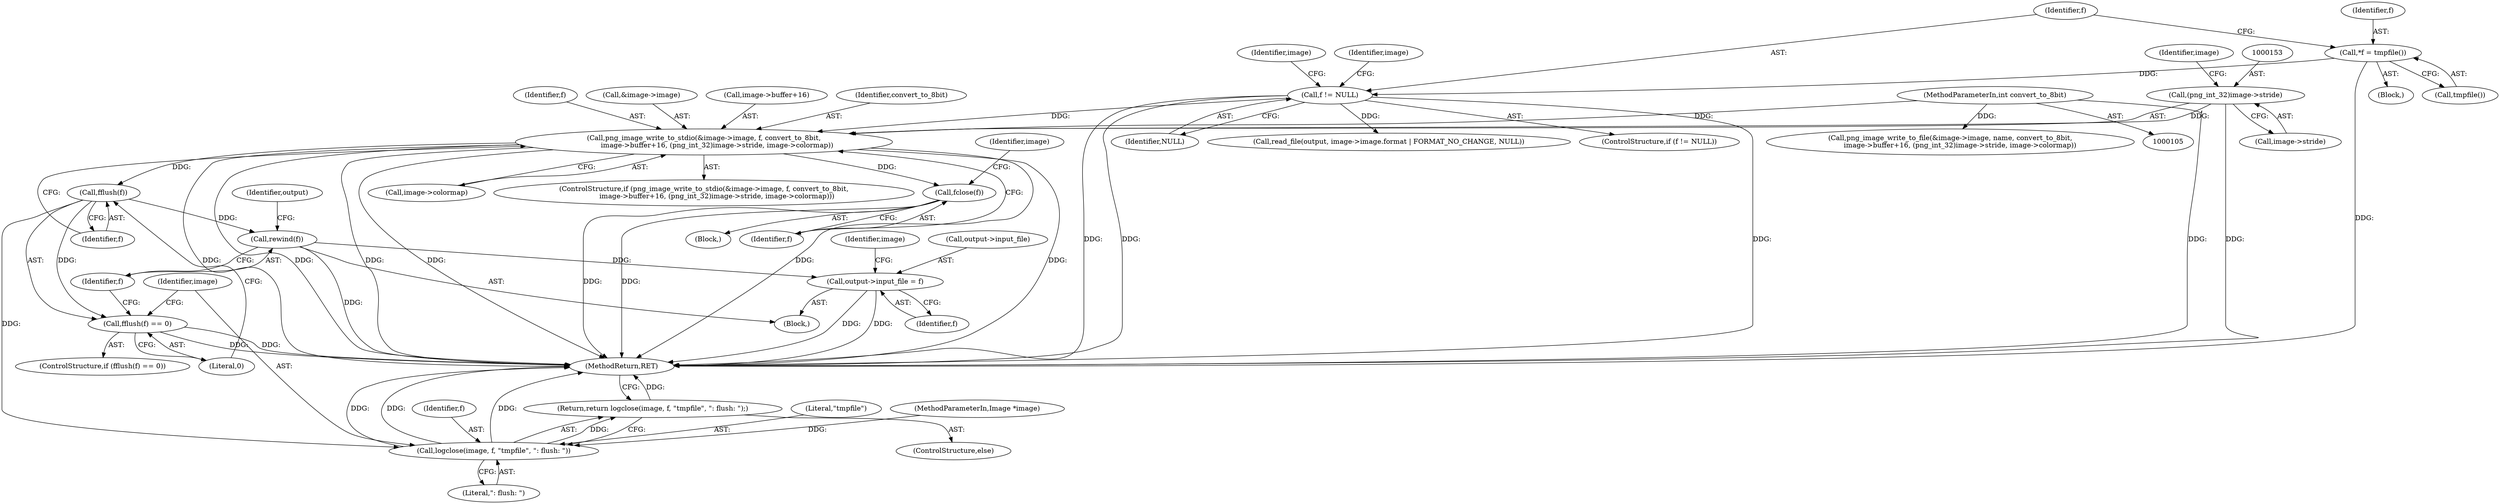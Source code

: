 digraph "0_Android_9d4853418ab2f754c2b63e091c29c5529b8b86ca_31@API" {
"1000140" [label="(Call,png_image_write_to_stdio(&image->image, f, convert_to_8bit,\n            image->buffer+16, (png_int_32)image->stride, image->colormap))"];
"1000135" [label="(Call,f != NULL)"];
"1000131" [label="(Call,*f = tmpfile())"];
"1000108" [label="(MethodParameterIn,int convert_to_8bit)"];
"1000152" [label="(Call,(png_int_32)image->stride)"];
"1000163" [label="(Call,fflush(f))"];
"1000162" [label="(Call,fflush(f) == 0)"];
"1000167" [label="(Call,rewind(f))"];
"1000178" [label="(Call,output->input_file = f)"];
"1000191" [label="(Call,logclose(image, f, \"tmpfile\", \": flush: \"))"];
"1000190" [label="(Return,return logclose(image, f, \"tmpfile\", \": flush: \");)"];
"1000198" [label="(Call,fclose(f))"];
"1000137" [label="(Identifier,NULL)"];
"1000141" [label="(Call,&image->image)"];
"1000147" [label="(Call,image->buffer+16)"];
"1000146" [label="(Identifier,convert_to_8bit)"];
"1000162" [label="(Call,fflush(f) == 0)"];
"1000167" [label="(Call,rewind(f))"];
"1000193" [label="(Identifier,f)"];
"1000202" [label="(Identifier,image)"];
"1000198" [label="(Call,fclose(f))"];
"1000129" [label="(Block,)"];
"1000165" [label="(Literal,0)"];
"1000164" [label="(Identifier,f)"];
"1000197" [label="(Block,)"];
"1000152" [label="(Call,(png_int_32)image->stride)"];
"1000340" [label="(MethodReturn,RET)"];
"1000189" [label="(ControlStructure,else)"];
"1000192" [label="(Identifier,image)"];
"1000178" [label="(Call,output->input_file = f)"];
"1000195" [label="(Literal,\": flush: \")"];
"1000194" [label="(Literal,\"tmpfile\")"];
"1000157" [label="(Call,image->colormap)"];
"1000139" [label="(ControlStructure,if (png_image_write_to_stdio(&image->image, f, convert_to_8bit,\n            image->buffer+16, (png_int_32)image->stride, image->colormap)))"];
"1000182" [label="(Identifier,f)"];
"1000228" [label="(Call,png_image_write_to_file(&image->image, name, convert_to_8bit,\n         image->buffer+16, (png_int_32)image->stride, image->colormap))"];
"1000163" [label="(Call,fflush(f))"];
"1000161" [label="(ControlStructure,if (fflush(f) == 0))"];
"1000170" [label="(Identifier,output)"];
"1000186" [label="(Identifier,image)"];
"1000190" [label="(Return,return logclose(image, f, \"tmpfile\", \": flush: \");)"];
"1000143" [label="(Identifier,image)"];
"1000107" [label="(MethodParameterIn,Image *image)"];
"1000136" [label="(Identifier,f)"];
"1000131" [label="(Call,*f = tmpfile())"];
"1000191" [label="(Call,logclose(image, f, \"tmpfile\", \": flush: \"))"];
"1000132" [label="(Identifier,f)"];
"1000166" [label="(Block,)"];
"1000133" [label="(Call,tmpfile())"];
"1000158" [label="(Identifier,image)"];
"1000199" [label="(Identifier,f)"];
"1000279" [label="(Call,read_file(output, image->image.format | FORMAT_NO_CHANGE, NULL))"];
"1000179" [label="(Call,output->input_file)"];
"1000134" [label="(ControlStructure,if (f != NULL))"];
"1000209" [label="(Identifier,image)"];
"1000145" [label="(Identifier,f)"];
"1000140" [label="(Call,png_image_write_to_stdio(&image->image, f, convert_to_8bit,\n            image->buffer+16, (png_int_32)image->stride, image->colormap))"];
"1000108" [label="(MethodParameterIn,int convert_to_8bit)"];
"1000154" [label="(Call,image->stride)"];
"1000135" [label="(Call,f != NULL)"];
"1000168" [label="(Identifier,f)"];
"1000140" -> "1000139"  [label="AST: "];
"1000140" -> "1000157"  [label="CFG: "];
"1000141" -> "1000140"  [label="AST: "];
"1000145" -> "1000140"  [label="AST: "];
"1000146" -> "1000140"  [label="AST: "];
"1000147" -> "1000140"  [label="AST: "];
"1000152" -> "1000140"  [label="AST: "];
"1000157" -> "1000140"  [label="AST: "];
"1000164" -> "1000140"  [label="CFG: "];
"1000199" -> "1000140"  [label="CFG: "];
"1000140" -> "1000340"  [label="DDG: "];
"1000140" -> "1000340"  [label="DDG: "];
"1000140" -> "1000340"  [label="DDG: "];
"1000140" -> "1000340"  [label="DDG: "];
"1000140" -> "1000340"  [label="DDG: "];
"1000140" -> "1000340"  [label="DDG: "];
"1000135" -> "1000140"  [label="DDG: "];
"1000108" -> "1000140"  [label="DDG: "];
"1000152" -> "1000140"  [label="DDG: "];
"1000140" -> "1000163"  [label="DDG: "];
"1000140" -> "1000198"  [label="DDG: "];
"1000135" -> "1000134"  [label="AST: "];
"1000135" -> "1000137"  [label="CFG: "];
"1000136" -> "1000135"  [label="AST: "];
"1000137" -> "1000135"  [label="AST: "];
"1000143" -> "1000135"  [label="CFG: "];
"1000209" -> "1000135"  [label="CFG: "];
"1000135" -> "1000340"  [label="DDG: "];
"1000135" -> "1000340"  [label="DDG: "];
"1000135" -> "1000340"  [label="DDG: "];
"1000131" -> "1000135"  [label="DDG: "];
"1000135" -> "1000279"  [label="DDG: "];
"1000131" -> "1000129"  [label="AST: "];
"1000131" -> "1000133"  [label="CFG: "];
"1000132" -> "1000131"  [label="AST: "];
"1000133" -> "1000131"  [label="AST: "];
"1000136" -> "1000131"  [label="CFG: "];
"1000131" -> "1000340"  [label="DDG: "];
"1000108" -> "1000105"  [label="AST: "];
"1000108" -> "1000340"  [label="DDG: "];
"1000108" -> "1000228"  [label="DDG: "];
"1000152" -> "1000154"  [label="CFG: "];
"1000153" -> "1000152"  [label="AST: "];
"1000154" -> "1000152"  [label="AST: "];
"1000158" -> "1000152"  [label="CFG: "];
"1000152" -> "1000340"  [label="DDG: "];
"1000163" -> "1000162"  [label="AST: "];
"1000163" -> "1000164"  [label="CFG: "];
"1000164" -> "1000163"  [label="AST: "];
"1000165" -> "1000163"  [label="CFG: "];
"1000163" -> "1000162"  [label="DDG: "];
"1000163" -> "1000167"  [label="DDG: "];
"1000163" -> "1000191"  [label="DDG: "];
"1000162" -> "1000161"  [label="AST: "];
"1000162" -> "1000165"  [label="CFG: "];
"1000165" -> "1000162"  [label="AST: "];
"1000168" -> "1000162"  [label="CFG: "];
"1000192" -> "1000162"  [label="CFG: "];
"1000162" -> "1000340"  [label="DDG: "];
"1000162" -> "1000340"  [label="DDG: "];
"1000167" -> "1000166"  [label="AST: "];
"1000167" -> "1000168"  [label="CFG: "];
"1000168" -> "1000167"  [label="AST: "];
"1000170" -> "1000167"  [label="CFG: "];
"1000167" -> "1000340"  [label="DDG: "];
"1000167" -> "1000178"  [label="DDG: "];
"1000178" -> "1000166"  [label="AST: "];
"1000178" -> "1000182"  [label="CFG: "];
"1000179" -> "1000178"  [label="AST: "];
"1000182" -> "1000178"  [label="AST: "];
"1000186" -> "1000178"  [label="CFG: "];
"1000178" -> "1000340"  [label="DDG: "];
"1000178" -> "1000340"  [label="DDG: "];
"1000191" -> "1000190"  [label="AST: "];
"1000191" -> "1000195"  [label="CFG: "];
"1000192" -> "1000191"  [label="AST: "];
"1000193" -> "1000191"  [label="AST: "];
"1000194" -> "1000191"  [label="AST: "];
"1000195" -> "1000191"  [label="AST: "];
"1000190" -> "1000191"  [label="CFG: "];
"1000191" -> "1000340"  [label="DDG: "];
"1000191" -> "1000340"  [label="DDG: "];
"1000191" -> "1000340"  [label="DDG: "];
"1000191" -> "1000190"  [label="DDG: "];
"1000107" -> "1000191"  [label="DDG: "];
"1000190" -> "1000189"  [label="AST: "];
"1000340" -> "1000190"  [label="CFG: "];
"1000190" -> "1000340"  [label="DDG: "];
"1000198" -> "1000197"  [label="AST: "];
"1000198" -> "1000199"  [label="CFG: "];
"1000199" -> "1000198"  [label="AST: "];
"1000202" -> "1000198"  [label="CFG: "];
"1000198" -> "1000340"  [label="DDG: "];
"1000198" -> "1000340"  [label="DDG: "];
}
